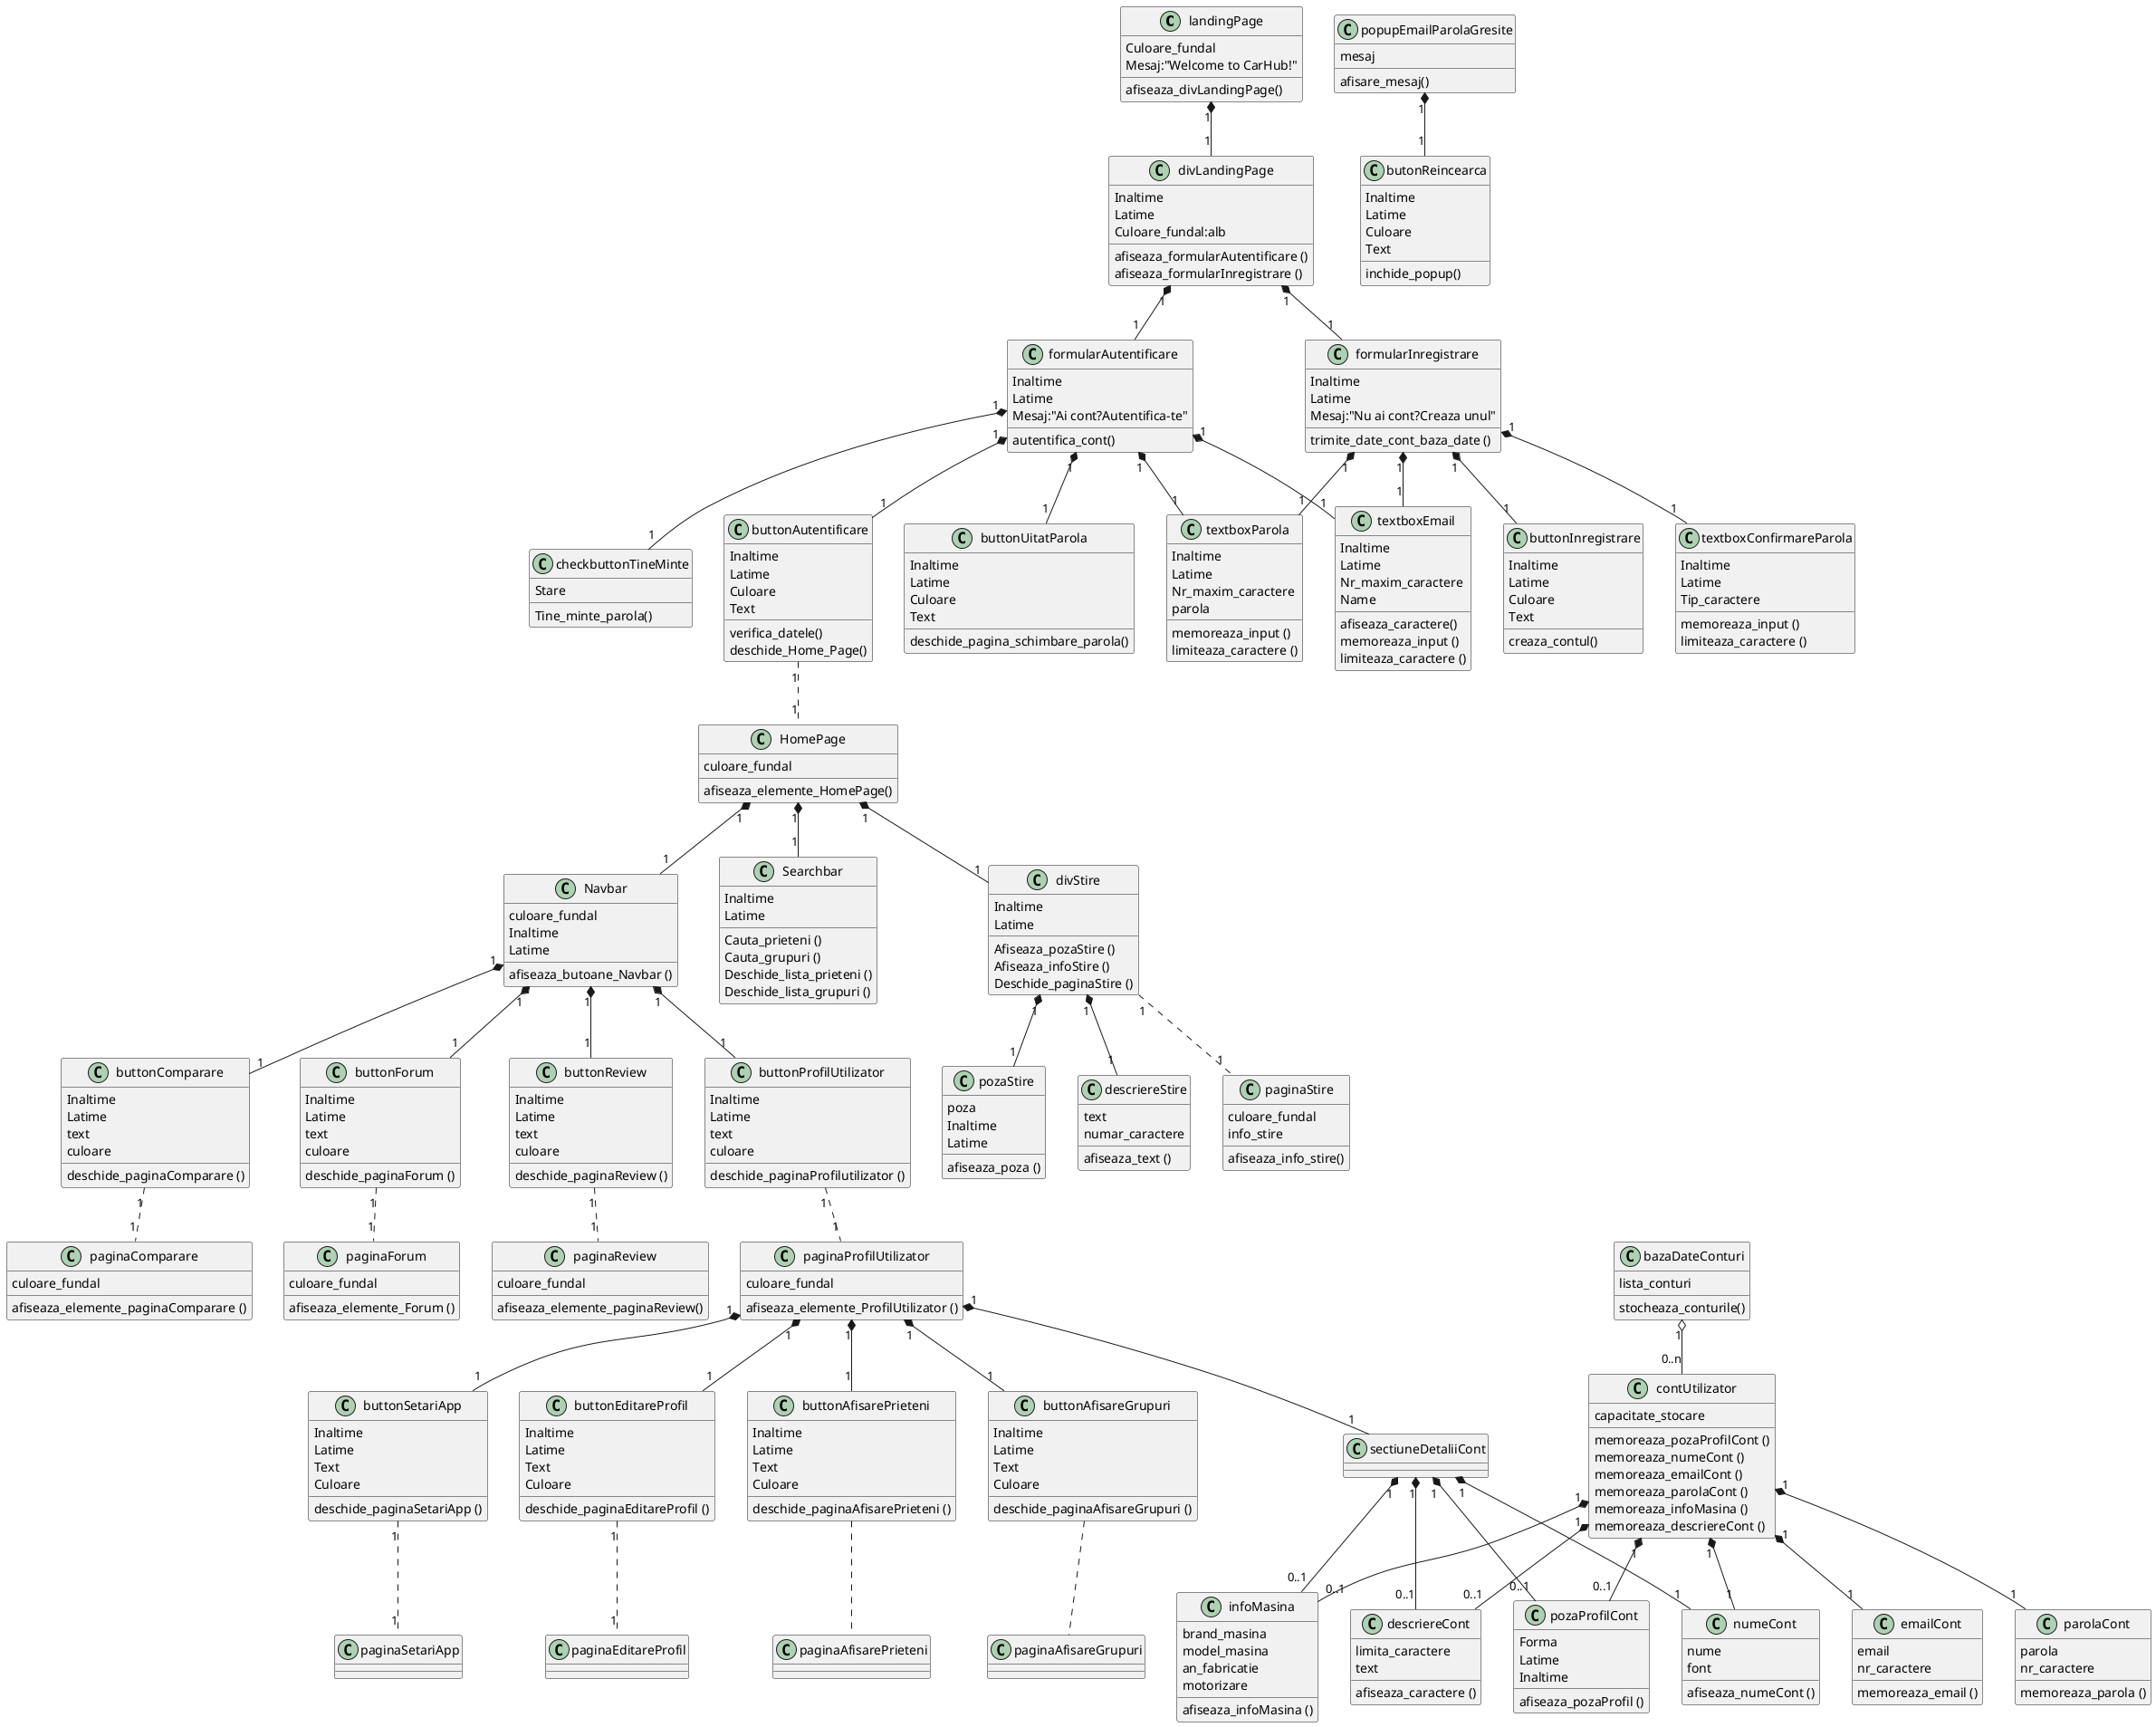 @startuml
'https://plantuml.com/class-diagram
class landingPage{
Culoare_fundal
Mesaj:"Welcome to CarHub!"
afiseaza_divLandingPage()
}

class divLandingPage {
Inaltime
Latime
Culoare_fundal:alb
afiseaza_formularAutentificare ()
afiseaza_formularInregistrare ()
}

class formularAutentificare{
Inaltime
Latime
Mesaj:"Ai cont?Autentifica-te"
autentifica_cont()
}

class textboxEmail{
Inaltime
Latime
Nr_maxim_caractere
Name
afiseaza_caractere()
memoreaza_input ()
limiteaza_caractere ()
}

class textboxParola{
Inaltime
Latime
Nr_maxim_caractere
parola
memoreaza_input ()
limiteaza_caractere ()
}

class checkbuttonTineMinte{
Stare
Tine_minte_parola()
}

class buttonAutentificare{
Inaltime
Latime
Culoare
Text
verifica_datele()
deschide_Home_Page()
}

class buttonUitatParola{
Inaltime
Latime
Culoare
Text
deschide_pagina_schimbare_parola()
}

class contUtilizator{
capacitate_stocare
memoreaza_pozaProfilCont ()
memoreaza_numeCont ()
memoreaza_emailCont ()
memoreaza_parolaCont ()
memoreaza_infoMasina ()
memoreaza_descriereCont ()
}

class emailCont {
email
nr_caractere
memoreaza_email ()
}

class parolaCont {
parola
nr_caractere
memoreaza_parola ()
}

class formularInregistrare{
Inaltime
Latime
Mesaj:"Nu ai cont?Creaza unul"
trimite_date_cont_baza_date ()
}

class textboxConfirmareParola {
Inaltime
Latime
Tip_caractere
memoreaza_input ()
limiteaza_caractere ()
}

class buttonInregistrare{
Inaltime
Latime
Culoare
Text
creaza_contul()
}

class bazaDateConturi{
lista_conturi
stocheaza_conturile()
}

class popupEmailParolaGresite{
mesaj
afisare_mesaj()
}

class butonReincearca{
Inaltime
Latime
Culoare
Text
inchide_popup()
}

class HomePage{
culoare_fundal
afiseaza_elemente_HomePage()
}

class Navbar {
culoare_fundal
Inaltime
Latime
afiseaza_butoane_Navbar ()
}

class Searchbar{
Inaltime
Latime
Cauta_prieteni ()
Cauta_grupuri ()
Deschide_lista_prieteni ()
Deschide_lista_grupuri ()
}

class divStire{
Inaltime
Latime
Afiseaza_pozaStire ()
Afiseaza_infoStire ()
Deschide_paginaStire ()
}

class pozaStire {
poza
Inaltime
Latime
afiseaza_poza ()
}

class descriereStire {
text
numar_caractere
afiseaza_text ()
}

class paginaStire {
culoare_fundal
info_stire
afiseaza_info_stire()
}

class buttonProfilUtilizator {
Inaltime
Latime
text
culoare
deschide_paginaProfilutilizator ()
}

class paginaProfilUtilizator {
culoare_fundal
afiseaza_elemente_ProfilUtilizator ()
}

class buttonComparare {
Inaltime
Latime
text
culoare
deschide_paginaComparare ()
}

class paginaComparare {
culoare_fundal
afiseaza_elemente_paginaComparare ()
}

class buttonForum {
Inaltime
Latime
text
culoare
deschide_paginaForum ()
}

class paginaForum {
culoare_fundal
afiseaza_elemente_Forum ()
}

class buttonReview {
Inaltime
Latime
text
culoare
deschide_paginaReview ()
}

class paginaReview {
culoare_fundal
afiseaza_elemente_paginaReview()
}

class pozaProfilCont{
Forma
Latime
Inaltime
afiseaza_pozaProfil ()
}

class numeCont {
nume
font
afiseaza_numeCont ()
}

class infoMasina {
brand_masina
model_masina
an_fabricatie
motorizare
afiseaza_infoMasina ()
}

class descriereCont {
limita_caractere
text
afiseaza_caractere ()
}

class buttonEditareProfil {
Inaltime
Latime
Text
Culoare
deschide_paginaEditareProfil ()
}

class paginaEditareProfil {
}

class buttonAfisarePrieteni {
Inaltime
Latime
Text
Culoare
deschide_paginaAfisarePrieteni ()
}

class buttonAfisareGrupuri {
Inaltime
Latime
Text
Culoare
deschide_paginaAfisareGrupuri ()
}

class buttonSetariApp {
Inaltime
Latime
Text
Culoare
deschide_paginaSetariApp ()
}

class paginaSetariApp {
}

class sectiuneDetaliiCont {
}

'fa proprietatile
'fa functionalitatile
'fa mai multe clase
'clasele sunt la general, obiectele sunt proprietati valorizate
'UCdiag ma ajuta sa stabilesc propr si funct in CDiag
'info Masina e are proprietati de content
'mostenire- creez o clasa de baza si migrez chestii comune si trag relatia de la derivate la clasa de baza fara sa mai scriu in cele de baza chestiile comune

landingPage "1" *-- "1" divLandingPage
divLandingPage "1" *-- "1" formularAutentificare
divLandingPage "1" *-- "1" formularInregistrare
formularAutentificare "1" *-- "1" textboxEmail
formularAutentificare "1" *-- "1" textboxParola
formularAutentificare "1" *-- "1" checkbuttonTineMinte
formularAutentificare "1" *-- "1" buttonUitatParola
formularAutentificare "1" *-- "1" buttonAutentificare
buttonAutentificare "1" .. "1" HomePage
formularInregistrare "1" *-- "1" textboxEmail
formularInregistrare "1" *-- "1" textboxParola
formularInregistrare "1" *-- "1" textboxConfirmareParola
formularInregistrare "1" *-- "1" buttonInregistrare
bazaDateConturi "1" o-- "0..n" contUtilizator
contUtilizator "1" *-- "1" emailCont
contUtilizator "1" *-- "1" parolaCont
contUtilizator "1" *-- "1" numeCont
contUtilizator "1" *-- "0..1" infoMasina
contUtilizator "1" *-- "0..1" descriereCont
contUtilizator "1" *-- "0..1" pozaProfilCont
popupEmailParolaGresite "1" *-- "1" butonReincearca
HomePage "1" *-- "1" Navbar
HomePage "1" *-- "1" divStire
HomePage "1" *-- "1" Searchbar
divStire "1" *-- "1" pozaStire
divStire "1" *-- "1" descriereStire
divStire "1" .. "1" paginaStire
Navbar "1" *-- "1" buttonProfilUtilizator
Navbar "1" *-- "1" buttonComparare
Navbar "1" *-- "1" buttonForum
Navbar "1" *-- "1" buttonReview
buttonProfilUtilizator "1" .. "1" paginaProfilUtilizator
buttonComparare "1" .. "1" paginaComparare
buttonForum "1" .. "1" paginaForum
buttonReview "1" .. "1" paginaReview
paginaProfilUtilizator "1" *-- "1" sectiuneDetaliiCont
paginaProfilUtilizator "1" *-- "1" buttonEditareProfil
paginaProfilUtilizator "1" *-- "1" buttonAfisareGrupuri
paginaProfilUtilizator "1" *-- "1" buttonAfisarePrieteni
paginaProfilUtilizator "1" *-- "1" buttonSetariApp
sectiuneDetaliiCont "1" *-- "0..1" pozaProfilCont
sectiuneDetaliiCont "1" *-- "1" numeCont
sectiuneDetaliiCont "1" *-- "0..1" infoMasina
sectiuneDetaliiCont "1" *-- "0..1" descriereCont
buttonSetariApp "1".."1" paginaSetariApp
buttonEditareProfil "1".."1" paginaEditareProfil
buttonAfisarePrieteni .. paginaAfisarePrieteni
buttonAfisareGrupuri .. paginaAfisareGrupuri
@enduml